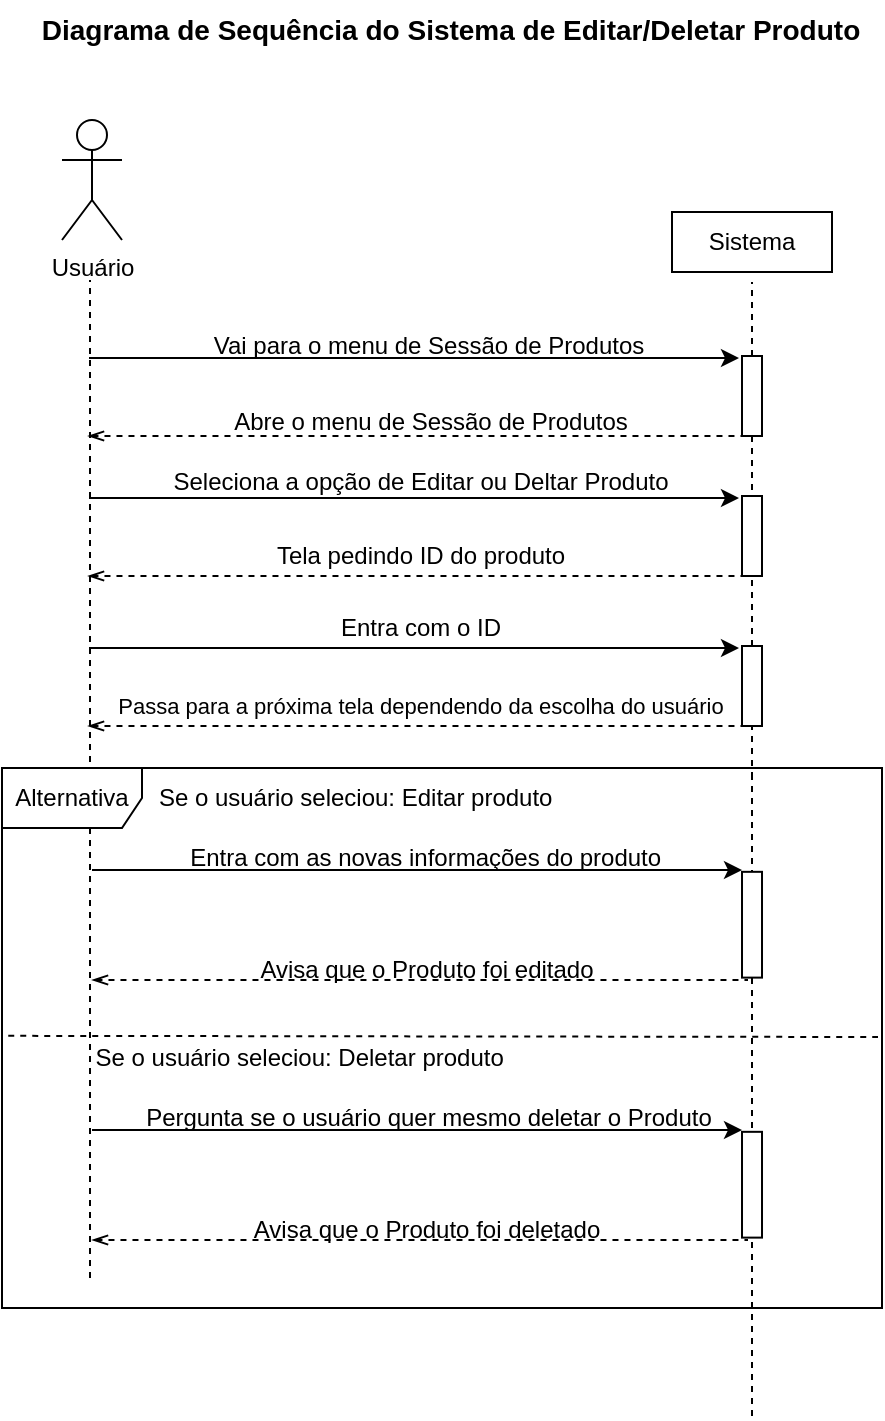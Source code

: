 <mxfile version="24.7.17">
  <diagram name="Página-1" id="NoY2cXHq6fawZsYfdNgs">
    <mxGraphModel dx="683" dy="402" grid="1" gridSize="10" guides="1" tooltips="1" connect="1" arrows="1" fold="1" page="1" pageScale="1" pageWidth="827" pageHeight="1169" math="0" shadow="0">
      <root>
        <mxCell id="0" />
        <mxCell id="1" parent="0" />
        <mxCell id="C-hkk91nc2oqcI1oIUS8-6" value="Usuário" style="shape=umlActor;verticalLabelPosition=bottom;verticalAlign=top;html=1;outlineConnect=0;" parent="1" vertex="1">
          <mxGeometry x="210" y="91" width="30" height="60" as="geometry" />
        </mxCell>
        <mxCell id="C-hkk91nc2oqcI1oIUS8-7" value="Sistema" style="rounded=0;whiteSpace=wrap;html=1;" parent="1" vertex="1">
          <mxGeometry x="515" y="137" width="80" height="30" as="geometry" />
        </mxCell>
        <mxCell id="C-hkk91nc2oqcI1oIUS8-8" value="" style="endArrow=none;dashed=1;html=1;rounded=0;" parent="1" edge="1">
          <mxGeometry width="50" height="50" relative="1" as="geometry">
            <mxPoint x="224" y="670" as="sourcePoint" />
            <mxPoint x="224" y="171" as="targetPoint" />
          </mxGeometry>
        </mxCell>
        <mxCell id="C-hkk91nc2oqcI1oIUS8-9" value="" style="endArrow=none;dashed=1;html=1;rounded=0;" parent="1" source="C-hkk91nc2oqcI1oIUS8-29" edge="1">
          <mxGeometry width="50" height="50" relative="1" as="geometry">
            <mxPoint x="555" y="732" as="sourcePoint" />
            <mxPoint x="555" y="172" as="targetPoint" />
          </mxGeometry>
        </mxCell>
        <mxCell id="C-hkk91nc2oqcI1oIUS8-10" value="" style="endArrow=none;dashed=1;html=1;rounded=0;" parent="1" edge="1">
          <mxGeometry width="50" height="50" relative="1" as="geometry">
            <mxPoint x="555" y="739" as="sourcePoint" />
            <mxPoint x="555" y="418" as="targetPoint" />
          </mxGeometry>
        </mxCell>
        <mxCell id="C-hkk91nc2oqcI1oIUS8-11" value="&lt;font style=&quot;font-size: 14px;&quot;&gt;Diagrama de Sequência do Sistema de Editar/Deletar Produto&lt;/font&gt;" style="text;html=1;align=center;verticalAlign=middle;resizable=0;points=[];autosize=1;strokeColor=none;fillColor=none;fontStyle=1" parent="1" vertex="1">
          <mxGeometry x="199" y="31" width="410" height="30" as="geometry" />
        </mxCell>
        <mxCell id="C-hkk91nc2oqcI1oIUS8-14" value="" style="rounded=0;whiteSpace=wrap;html=1;rotation=90;" parent="1" vertex="1">
          <mxGeometry x="528.56" y="488.36" width="52.89" height="10" as="geometry" />
        </mxCell>
        <mxCell id="C-hkk91nc2oqcI1oIUS8-17" value="Alternativa" style="shape=umlFrame;whiteSpace=wrap;html=1;pointerEvents=0;width=70;height=30;" parent="1" vertex="1">
          <mxGeometry x="180" y="415" width="440" height="270" as="geometry" />
        </mxCell>
        <mxCell id="C-hkk91nc2oqcI1oIUS8-18" value="Se o usuário seleciou: Editar produto&amp;nbsp;" style="text;html=1;align=center;verticalAlign=middle;resizable=0;points=[];autosize=1;strokeColor=none;fillColor=none;" parent="1" vertex="1">
          <mxGeometry x="248" y="415" width="220" height="30" as="geometry" />
        </mxCell>
        <mxCell id="C-hkk91nc2oqcI1oIUS8-19" value="" style="endArrow=none;dashed=1;html=1;rounded=0;endFill=0;startArrow=openThin;startFill=0;" parent="1" edge="1">
          <mxGeometry width="50" height="50" relative="1" as="geometry">
            <mxPoint x="225" y="521" as="sourcePoint" />
            <mxPoint x="553" y="521" as="targetPoint" />
          </mxGeometry>
        </mxCell>
        <mxCell id="C-hkk91nc2oqcI1oIUS8-20" value="Avisa que o Produto foi editado" style="text;html=1;align=center;verticalAlign=middle;resizable=0;points=[];autosize=1;strokeColor=none;fillColor=none;" parent="1" vertex="1">
          <mxGeometry x="297" y="501.0" width="190" height="30" as="geometry" />
        </mxCell>
        <mxCell id="C-hkk91nc2oqcI1oIUS8-21" value="" style="endArrow=classic;html=1;rounded=0;" parent="1" edge="1">
          <mxGeometry width="50" height="50" relative="1" as="geometry">
            <mxPoint x="225" y="466" as="sourcePoint" />
            <mxPoint x="550" y="466" as="targetPoint" />
          </mxGeometry>
        </mxCell>
        <mxCell id="C-hkk91nc2oqcI1oIUS8-22" value="Entra com as novas informações do produto&amp;nbsp;" style="text;html=1;align=center;verticalAlign=middle;resizable=0;points=[];autosize=1;strokeColor=none;fillColor=none;" parent="1" vertex="1">
          <mxGeometry x="263" y="445" width="260" height="30" as="geometry" />
        </mxCell>
        <mxCell id="C-hkk91nc2oqcI1oIUS8-27" value="" style="endArrow=classic;html=1;rounded=0;" parent="1" edge="1">
          <mxGeometry width="50" height="50" relative="1" as="geometry">
            <mxPoint x="223.5" y="210" as="sourcePoint" />
            <mxPoint x="548.5" y="210" as="targetPoint" />
          </mxGeometry>
        </mxCell>
        <mxCell id="C-hkk91nc2oqcI1oIUS8-28" value="" style="endArrow=none;dashed=1;html=1;rounded=0;" parent="1" target="C-hkk91nc2oqcI1oIUS8-29" edge="1">
          <mxGeometry width="50" height="50" relative="1" as="geometry">
            <mxPoint x="555" y="420" as="sourcePoint" />
            <mxPoint x="555" y="172" as="targetPoint" />
          </mxGeometry>
        </mxCell>
        <mxCell id="C-hkk91nc2oqcI1oIUS8-29" value="" style="rounded=0;whiteSpace=wrap;html=1;rotation=90;" parent="1" vertex="1">
          <mxGeometry x="535" y="224" width="40" height="10" as="geometry" />
        </mxCell>
        <mxCell id="C-hkk91nc2oqcI1oIUS8-30" value="" style="endArrow=none;dashed=1;html=1;rounded=0;endFill=0;startArrow=openThin;startFill=0;" parent="1" edge="1">
          <mxGeometry width="50" height="50" relative="1" as="geometry">
            <mxPoint x="223" y="249" as="sourcePoint" />
            <mxPoint x="553" y="249" as="targetPoint" />
          </mxGeometry>
        </mxCell>
        <mxCell id="C-hkk91nc2oqcI1oIUS8-31" value="Vai para o menu de Sessão de Produtos" style="text;html=1;align=center;verticalAlign=middle;resizable=0;points=[];autosize=1;strokeColor=none;fillColor=none;" parent="1" vertex="1">
          <mxGeometry x="273" y="189" width="240" height="30" as="geometry" />
        </mxCell>
        <mxCell id="C-hkk91nc2oqcI1oIUS8-32" value="Abre o menu de Sessão de Produtos" style="text;html=1;align=center;verticalAlign=middle;resizable=0;points=[];autosize=1;strokeColor=none;fillColor=none;" parent="1" vertex="1">
          <mxGeometry x="284" y="227" width="220" height="30" as="geometry" />
        </mxCell>
        <mxCell id="C-hkk91nc2oqcI1oIUS8-33" value="" style="endArrow=classic;html=1;rounded=0;" parent="1" edge="1">
          <mxGeometry width="50" height="50" relative="1" as="geometry">
            <mxPoint x="223.5" y="280" as="sourcePoint" />
            <mxPoint x="548.5" y="280" as="targetPoint" />
          </mxGeometry>
        </mxCell>
        <mxCell id="C-hkk91nc2oqcI1oIUS8-34" value="" style="rounded=0;whiteSpace=wrap;html=1;rotation=90;" parent="1" vertex="1">
          <mxGeometry x="535" y="294" width="40" height="10" as="geometry" />
        </mxCell>
        <mxCell id="C-hkk91nc2oqcI1oIUS8-35" value="" style="endArrow=none;dashed=1;html=1;rounded=0;endFill=0;startArrow=openThin;startFill=0;" parent="1" edge="1">
          <mxGeometry width="50" height="50" relative="1" as="geometry">
            <mxPoint x="223" y="319" as="sourcePoint" />
            <mxPoint x="553" y="319" as="targetPoint" />
          </mxGeometry>
        </mxCell>
        <mxCell id="C-hkk91nc2oqcI1oIUS8-36" value="Tela pedindo ID do produto" style="text;html=1;align=center;verticalAlign=middle;resizable=0;points=[];autosize=1;strokeColor=none;fillColor=none;" parent="1" vertex="1">
          <mxGeometry x="304" y="294" width="170" height="30" as="geometry" />
        </mxCell>
        <mxCell id="C-hkk91nc2oqcI1oIUS8-37" value="Seleciona a opção de Editar ou Deltar Produto" style="text;html=1;align=center;verticalAlign=middle;resizable=0;points=[];autosize=1;strokeColor=none;fillColor=none;" parent="1" vertex="1">
          <mxGeometry x="254" y="257" width="270" height="30" as="geometry" />
        </mxCell>
        <mxCell id="C-hkk91nc2oqcI1oIUS8-43" value="" style="endArrow=none;dashed=1;html=1;rounded=0;endFill=0;startArrow=none;startFill=0;exitX=-0.002;exitY=0.496;exitDx=0;exitDy=0;exitPerimeter=0;" parent="1" edge="1">
          <mxGeometry width="50" height="50" relative="1" as="geometry">
            <mxPoint x="183.12" y="548.92" as="sourcePoint" />
            <mxPoint x="618" y="549.5" as="targetPoint" />
          </mxGeometry>
        </mxCell>
        <mxCell id="C-hkk91nc2oqcI1oIUS8-44" value="Se o usuário seleciou: Deletar produto&amp;nbsp;" style="text;html=1;align=center;verticalAlign=middle;resizable=0;points=[];autosize=1;strokeColor=none;fillColor=none;" parent="1" vertex="1">
          <mxGeometry x="215" y="545" width="230" height="30" as="geometry" />
        </mxCell>
        <mxCell id="C-hkk91nc2oqcI1oIUS8-45" value="" style="rounded=0;whiteSpace=wrap;html=1;rotation=90;" parent="1" vertex="1">
          <mxGeometry x="528.56" y="618.36" width="52.89" height="10" as="geometry" />
        </mxCell>
        <mxCell id="C-hkk91nc2oqcI1oIUS8-46" value="" style="endArrow=none;dashed=1;html=1;rounded=0;endFill=0;startArrow=openThin;startFill=0;" parent="1" edge="1">
          <mxGeometry width="50" height="50" relative="1" as="geometry">
            <mxPoint x="225" y="651" as="sourcePoint" />
            <mxPoint x="553" y="651" as="targetPoint" />
          </mxGeometry>
        </mxCell>
        <mxCell id="C-hkk91nc2oqcI1oIUS8-47" value="Avisa que o Produto foi d&lt;span style=&quot;background-color: initial;&quot;&gt;eletado&lt;/span&gt;" style="text;html=1;align=center;verticalAlign=middle;resizable=0;points=[];autosize=1;strokeColor=none;fillColor=none;" parent="1" vertex="1">
          <mxGeometry x="292" y="631" width="200" height="30" as="geometry" />
        </mxCell>
        <mxCell id="C-hkk91nc2oqcI1oIUS8-48" value="" style="endArrow=classic;html=1;rounded=0;" parent="1" edge="1">
          <mxGeometry width="50" height="50" relative="1" as="geometry">
            <mxPoint x="225" y="596" as="sourcePoint" />
            <mxPoint x="550" y="596" as="targetPoint" />
          </mxGeometry>
        </mxCell>
        <mxCell id="C-hkk91nc2oqcI1oIUS8-49" value="Pergunta se o usuário quer mesmo deletar o Produto" style="text;html=1;align=center;verticalAlign=middle;resizable=0;points=[];autosize=1;strokeColor=none;fillColor=none;" parent="1" vertex="1">
          <mxGeometry x="238" y="575" width="310" height="30" as="geometry" />
        </mxCell>
        <mxCell id="O5ap_qUZQbZyQzkIIo8U-1" value="" style="endArrow=classic;html=1;rounded=0;" edge="1" parent="1">
          <mxGeometry width="50" height="50" relative="1" as="geometry">
            <mxPoint x="223.5" y="355" as="sourcePoint" />
            <mxPoint x="548.5" y="355" as="targetPoint" />
          </mxGeometry>
        </mxCell>
        <mxCell id="O5ap_qUZQbZyQzkIIo8U-2" value="" style="rounded=0;whiteSpace=wrap;html=1;rotation=90;" vertex="1" parent="1">
          <mxGeometry x="535" y="369" width="40" height="10" as="geometry" />
        </mxCell>
        <mxCell id="O5ap_qUZQbZyQzkIIo8U-3" value="" style="endArrow=none;dashed=1;html=1;rounded=0;endFill=0;startArrow=openThin;startFill=0;" edge="1" parent="1">
          <mxGeometry width="50" height="50" relative="1" as="geometry">
            <mxPoint x="223" y="394" as="sourcePoint" />
            <mxPoint x="553" y="394" as="targetPoint" />
          </mxGeometry>
        </mxCell>
        <mxCell id="O5ap_qUZQbZyQzkIIo8U-4" value="&lt;font style=&quot;font-size: 11px;&quot;&gt;Passa para a próxima tela dependendo da escolha do usuário&lt;/font&gt;" style="text;html=1;align=center;verticalAlign=middle;resizable=0;points=[];autosize=1;strokeColor=none;fillColor=none;" vertex="1" parent="1">
          <mxGeometry x="224" y="369" width="330" height="30" as="geometry" />
        </mxCell>
        <mxCell id="O5ap_qUZQbZyQzkIIo8U-5" value="Entra com o ID" style="text;html=1;align=center;verticalAlign=middle;resizable=0;points=[];autosize=1;strokeColor=none;fillColor=none;" vertex="1" parent="1">
          <mxGeometry x="339" y="330" width="100" height="30" as="geometry" />
        </mxCell>
      </root>
    </mxGraphModel>
  </diagram>
</mxfile>
